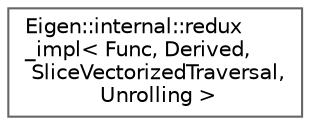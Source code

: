 digraph "类继承关系图"
{
 // LATEX_PDF_SIZE
  bgcolor="transparent";
  edge [fontname=Helvetica,fontsize=10,labelfontname=Helvetica,labelfontsize=10];
  node [fontname=Helvetica,fontsize=10,shape=box,height=0.2,width=0.4];
  rankdir="LR";
  Node0 [id="Node000000",label="Eigen::internal::redux\l_impl\< Func, Derived,\l SliceVectorizedTraversal,\l Unrolling \>",height=0.2,width=0.4,color="grey40", fillcolor="white", style="filled",URL="$struct_eigen_1_1internal_1_1redux__impl_3_01_func_00_01_derived_00_01_slice_vectorized_traversal_00_01_unrolling_01_4.html",tooltip=" "];
}
